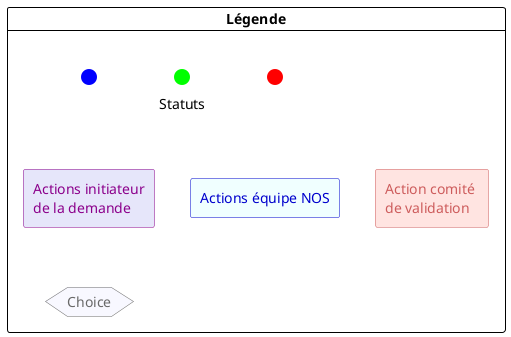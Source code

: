 @startuml

card Légende #White;line:Black;line:Black;text:black {
circle " " #blue;line:blue;line.dashed;text:black
circle "Statuts" #Lime;line:Lime;line.dashed;text:black
circle "    " #red;line:red;line.dashed;text:red
rectangle "Actions initiateur\nde la demande" #Lavender;line:DarkMagenta;text:DarkMagenta
rectangle "Actions équipe NOS" #Azure;line:MediumBlue;text:MediumBlue
rectangle "Action comité \nde validation" #MistyRose;line:IndianRed;text:IndianRed
hexagon "Choice" as DMcomplete #GhostWhite;line:DimGrey;text:DimGrey
}

@enduml
